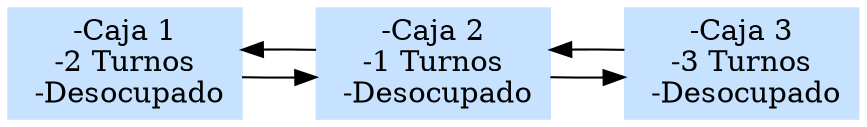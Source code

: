 digraph {
 rankdir=LR;
	NodeCaja_1->NodeCaja_2; 
	NodeCaja_1->NodeCaja_2[dir=back]; 

 	NodeCaja_1[shape=box,style=filled,color=slategray1  , label = "-Caja 1
 -2 Turnos 
 -Desocupado"] 
	NodeCaja_2->NodeCaja_3; 
	NodeCaja_2->NodeCaja_3[dir=back]; 

 	NodeCaja_2[shape=box,style=filled,color=slategray1  , label = "-Caja 2
 -1 Turnos 
 -Desocupado"] 

 	NodeCaja_3[shape=box,style=filled,color=slategray1  , label = "-Caja 3
 -3 Turnos 
 -Desocupado"] 
}
